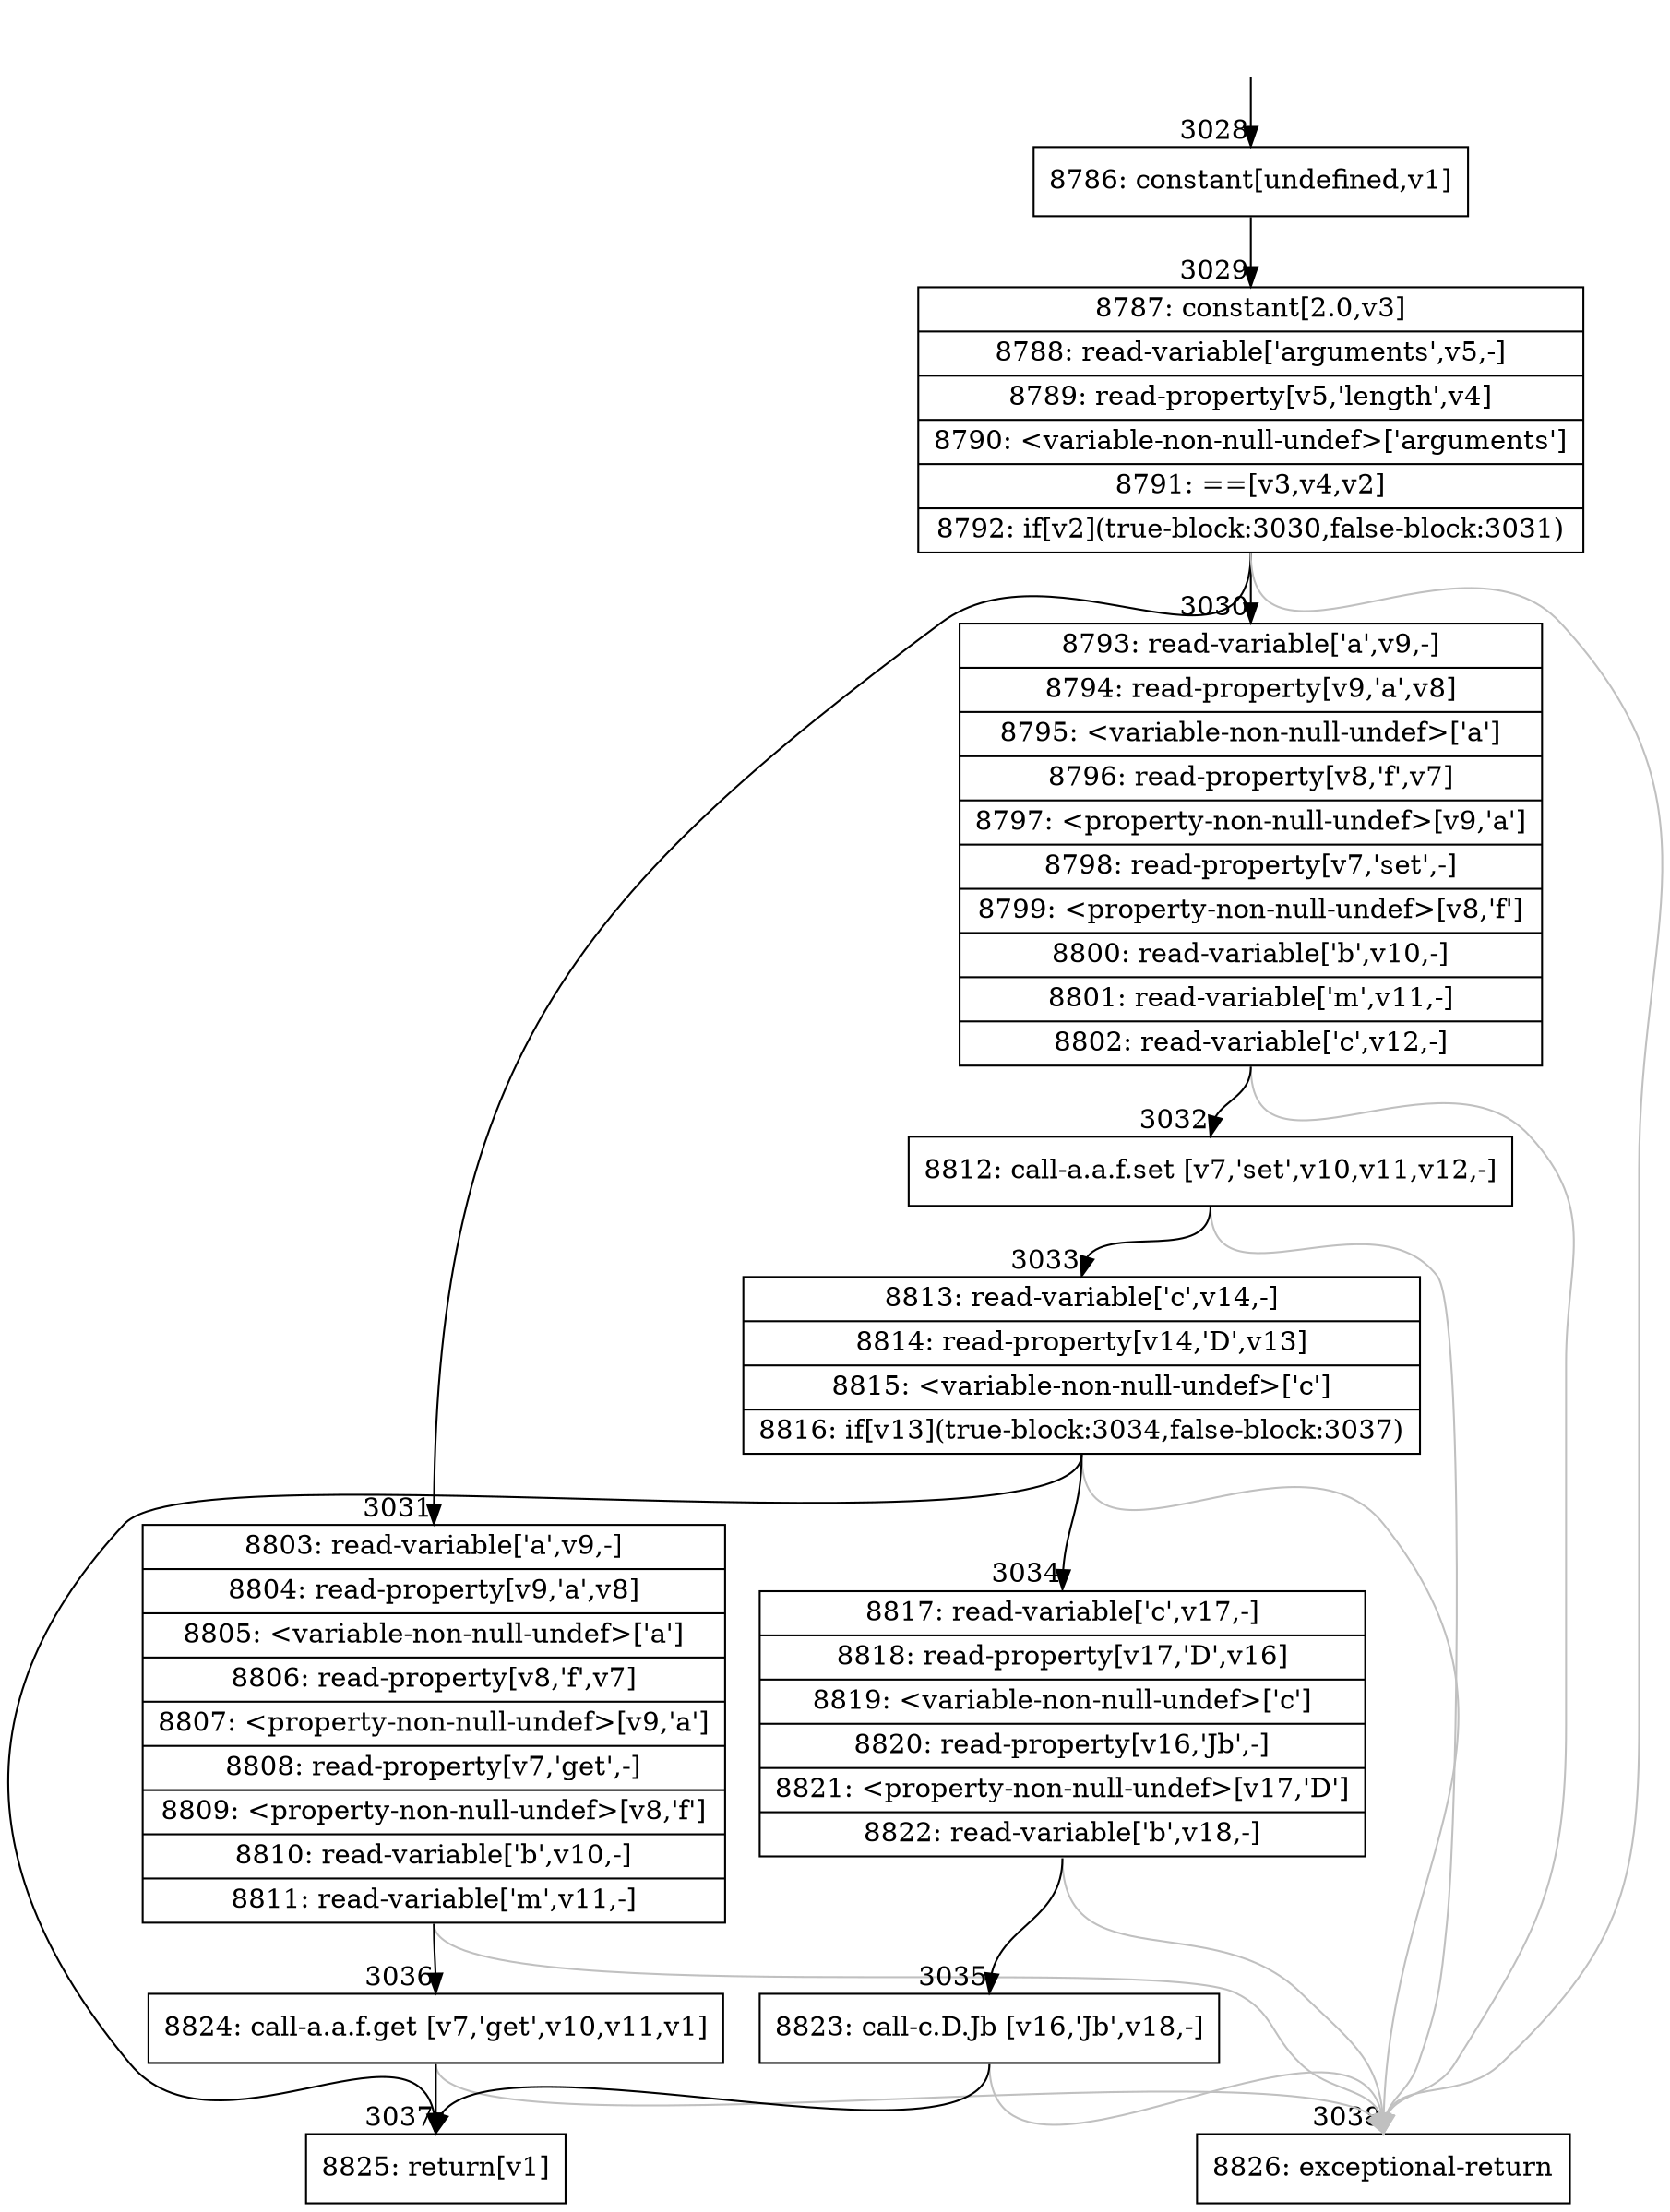 digraph {
rankdir="TD"
BB_entry249[shape=none,label=""];
BB_entry249 -> BB3028 [tailport=s, headport=n, headlabel="    3028"]
BB3028 [shape=record label="{8786: constant[undefined,v1]}" ] 
BB3028 -> BB3029 [tailport=s, headport=n, headlabel="      3029"]
BB3029 [shape=record label="{8787: constant[2.0,v3]|8788: read-variable['arguments',v5,-]|8789: read-property[v5,'length',v4]|8790: \<variable-non-null-undef\>['arguments']|8791: ==[v3,v4,v2]|8792: if[v2](true-block:3030,false-block:3031)}" ] 
BB3029 -> BB3030 [tailport=s, headport=n, headlabel="      3030"]
BB3029 -> BB3031 [tailport=s, headport=n, headlabel="      3031"]
BB3029 -> BB3038 [tailport=s, headport=n, color=gray, headlabel="      3038"]
BB3030 [shape=record label="{8793: read-variable['a',v9,-]|8794: read-property[v9,'a',v8]|8795: \<variable-non-null-undef\>['a']|8796: read-property[v8,'f',v7]|8797: \<property-non-null-undef\>[v9,'a']|8798: read-property[v7,'set',-]|8799: \<property-non-null-undef\>[v8,'f']|8800: read-variable['b',v10,-]|8801: read-variable['m',v11,-]|8802: read-variable['c',v12,-]}" ] 
BB3030 -> BB3032 [tailport=s, headport=n, headlabel="      3032"]
BB3030 -> BB3038 [tailport=s, headport=n, color=gray]
BB3031 [shape=record label="{8803: read-variable['a',v9,-]|8804: read-property[v9,'a',v8]|8805: \<variable-non-null-undef\>['a']|8806: read-property[v8,'f',v7]|8807: \<property-non-null-undef\>[v9,'a']|8808: read-property[v7,'get',-]|8809: \<property-non-null-undef\>[v8,'f']|8810: read-variable['b',v10,-]|8811: read-variable['m',v11,-]}" ] 
BB3031 -> BB3036 [tailport=s, headport=n, headlabel="      3036"]
BB3031 -> BB3038 [tailport=s, headport=n, color=gray]
BB3032 [shape=record label="{8812: call-a.a.f.set [v7,'set',v10,v11,v12,-]}" ] 
BB3032 -> BB3033 [tailport=s, headport=n, headlabel="      3033"]
BB3032 -> BB3038 [tailport=s, headport=n, color=gray]
BB3033 [shape=record label="{8813: read-variable['c',v14,-]|8814: read-property[v14,'D',v13]|8815: \<variable-non-null-undef\>['c']|8816: if[v13](true-block:3034,false-block:3037)}" ] 
BB3033 -> BB3037 [tailport=s, headport=n, headlabel="      3037"]
BB3033 -> BB3034 [tailport=s, headport=n, headlabel="      3034"]
BB3033 -> BB3038 [tailport=s, headport=n, color=gray]
BB3034 [shape=record label="{8817: read-variable['c',v17,-]|8818: read-property[v17,'D',v16]|8819: \<variable-non-null-undef\>['c']|8820: read-property[v16,'Jb',-]|8821: \<property-non-null-undef\>[v17,'D']|8822: read-variable['b',v18,-]}" ] 
BB3034 -> BB3035 [tailport=s, headport=n, headlabel="      3035"]
BB3034 -> BB3038 [tailport=s, headport=n, color=gray]
BB3035 [shape=record label="{8823: call-c.D.Jb [v16,'Jb',v18,-]}" ] 
BB3035 -> BB3037 [tailport=s, headport=n]
BB3035 -> BB3038 [tailport=s, headport=n, color=gray]
BB3036 [shape=record label="{8824: call-a.a.f.get [v7,'get',v10,v11,v1]}" ] 
BB3036 -> BB3037 [tailport=s, headport=n]
BB3036 -> BB3038 [tailport=s, headport=n, color=gray]
BB3037 [shape=record label="{8825: return[v1]}" ] 
BB3038 [shape=record label="{8826: exceptional-return}" ] 
}
